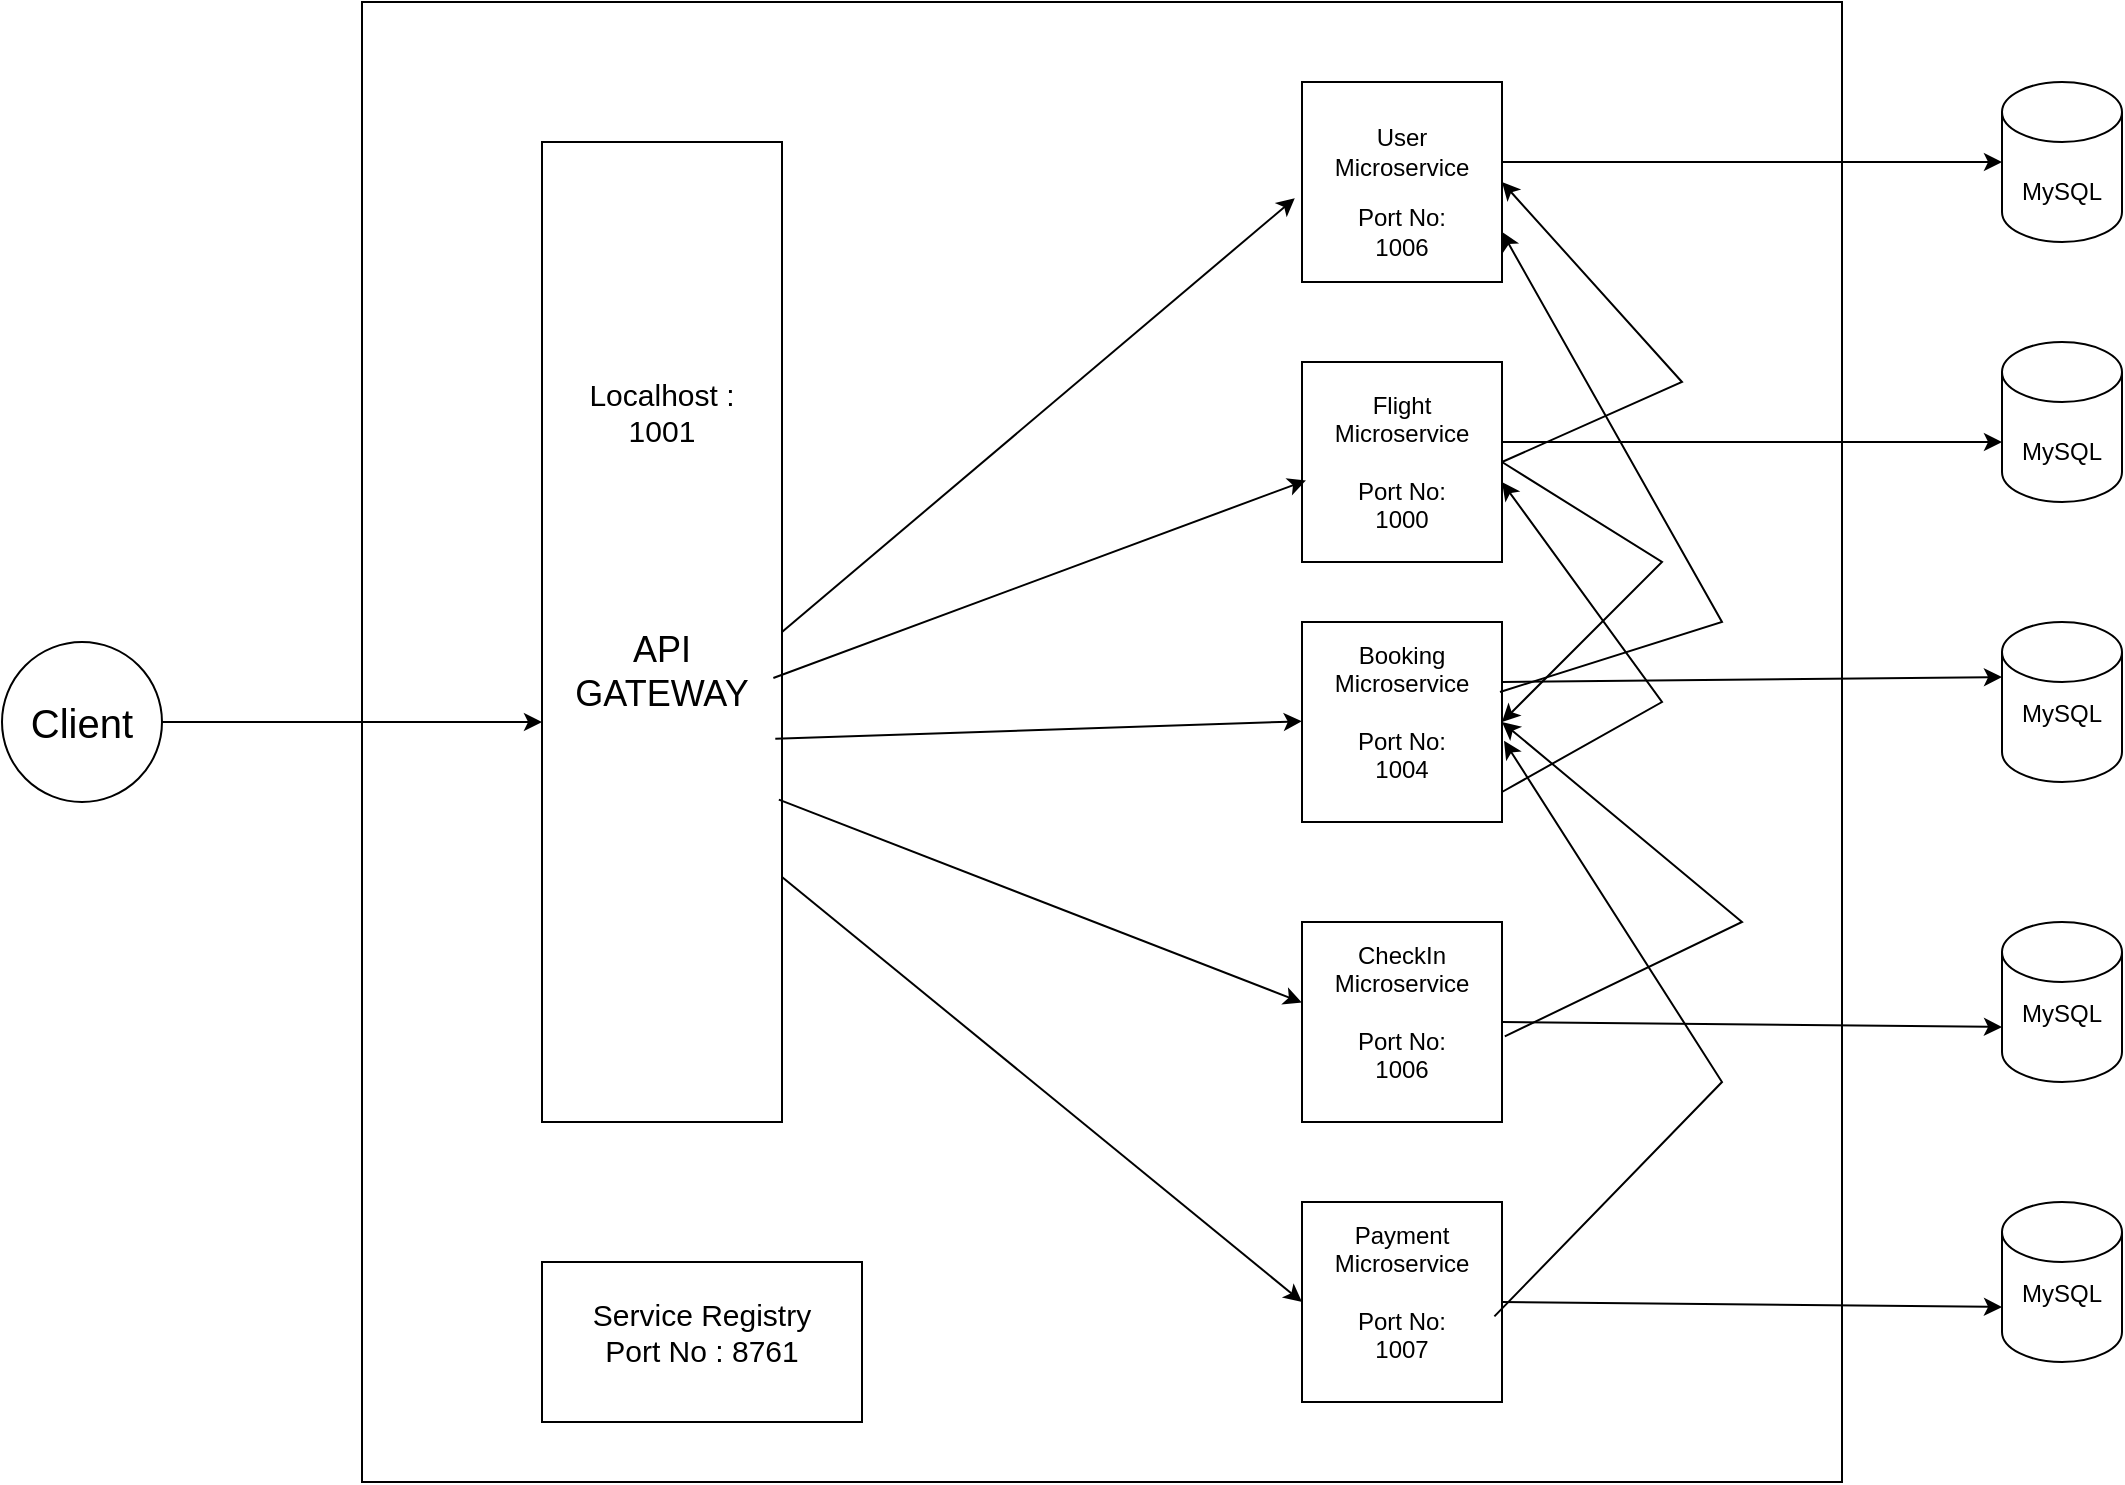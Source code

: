 <mxfile version="26.2.12">
  <diagram id="prtHgNgQTEPvFCAcTncT" name="Page-1">
    <mxGraphModel dx="2318" dy="813" grid="1" gridSize="2" guides="1" tooltips="1" connect="1" arrows="1" fold="1" page="1" pageScale="1" pageWidth="827" pageHeight="1169" math="0" shadow="0">
      <root>
        <mxCell id="0" />
        <mxCell id="1" parent="0" />
        <mxCell id="14ZoN0ZYB_wwwbcgoB_J-1" value="" style="whiteSpace=wrap;html=1;aspect=fixed;" vertex="1" parent="1">
          <mxGeometry x="160" y="40" width="740" height="740" as="geometry" />
        </mxCell>
        <mxCell id="14ZoN0ZYB_wwwbcgoB_J-2" value="" style="whiteSpace=wrap;html=1;aspect=fixed;" vertex="1" parent="1">
          <mxGeometry x="630" y="80" width="100" height="100" as="geometry" />
        </mxCell>
        <mxCell id="14ZoN0ZYB_wwwbcgoB_J-3" value="" style="whiteSpace=wrap;html=1;aspect=fixed;" vertex="1" parent="1">
          <mxGeometry x="630" y="220" width="100" height="100" as="geometry" />
        </mxCell>
        <mxCell id="14ZoN0ZYB_wwwbcgoB_J-4" value="" style="whiteSpace=wrap;html=1;aspect=fixed;" vertex="1" parent="1">
          <mxGeometry x="630" y="350" width="100" height="100" as="geometry" />
        </mxCell>
        <mxCell id="14ZoN0ZYB_wwwbcgoB_J-5" value="" style="whiteSpace=wrap;html=1;aspect=fixed;" vertex="1" parent="1">
          <mxGeometry x="630" y="500" width="100" height="100" as="geometry" />
        </mxCell>
        <mxCell id="14ZoN0ZYB_wwwbcgoB_J-6" value="" style="whiteSpace=wrap;html=1;aspect=fixed;" vertex="1" parent="1">
          <mxGeometry x="630" y="640" width="100" height="100" as="geometry" />
        </mxCell>
        <mxCell id="14ZoN0ZYB_wwwbcgoB_J-9" value="&lt;div&gt;User&lt;/div&gt;&lt;div&gt;Microservice&lt;/div&gt;" style="text;html=1;align=center;verticalAlign=middle;whiteSpace=wrap;rounded=0;" vertex="1" parent="1">
          <mxGeometry x="650" y="100" width="60" height="30" as="geometry" />
        </mxCell>
        <mxCell id="14ZoN0ZYB_wwwbcgoB_J-10" value="Port No: 1006" style="text;html=1;align=center;verticalAlign=middle;whiteSpace=wrap;rounded=0;" vertex="1" parent="1">
          <mxGeometry x="650" y="140" width="60" height="30" as="geometry" />
        </mxCell>
        <mxCell id="14ZoN0ZYB_wwwbcgoB_J-11" value="&lt;div&gt;Flight&lt;/div&gt;&lt;div&gt;Microservice&lt;/div&gt;&lt;div&gt;&lt;br&gt;&lt;/div&gt;&lt;div&gt;Port No:&lt;/div&gt;&lt;div&gt;1000&lt;/div&gt;" style="text;html=1;align=center;verticalAlign=middle;whiteSpace=wrap;rounded=0;" vertex="1" parent="1">
          <mxGeometry x="650" y="250" width="60" height="40" as="geometry" />
        </mxCell>
        <mxCell id="14ZoN0ZYB_wwwbcgoB_J-12" value="&lt;div&gt;Booking&lt;/div&gt;&lt;div&gt;Microservice&lt;/div&gt;&lt;div&gt;&lt;br&gt;&lt;/div&gt;&lt;div&gt;Port No:&lt;/div&gt;&lt;div&gt;1004&lt;/div&gt;" style="text;html=1;align=center;verticalAlign=middle;whiteSpace=wrap;rounded=0;" vertex="1" parent="1">
          <mxGeometry x="650" y="380" width="60" height="30" as="geometry" />
        </mxCell>
        <mxCell id="14ZoN0ZYB_wwwbcgoB_J-13" value="&lt;div&gt;CheckIn &lt;br&gt;&lt;/div&gt;&lt;div&gt;Microservice&lt;/div&gt;&lt;div&gt;&lt;br&gt;&lt;/div&gt;&lt;div&gt;Port No:&lt;/div&gt;&lt;div&gt;1006&lt;/div&gt;" style="text;html=1;align=center;verticalAlign=middle;whiteSpace=wrap;rounded=0;" vertex="1" parent="1">
          <mxGeometry x="650" y="530" width="60" height="30" as="geometry" />
        </mxCell>
        <mxCell id="14ZoN0ZYB_wwwbcgoB_J-14" value="&lt;div&gt;Payment&lt;/div&gt;&lt;div&gt;Microservice&lt;/div&gt;&lt;div&gt;&lt;br&gt;&lt;/div&gt;&lt;div&gt;Port No:&lt;/div&gt;&lt;div&gt;1007&lt;/div&gt;" style="text;html=1;align=center;verticalAlign=middle;whiteSpace=wrap;rounded=0;" vertex="1" parent="1">
          <mxGeometry x="650" y="670" width="60" height="30" as="geometry" />
        </mxCell>
        <mxCell id="14ZoN0ZYB_wwwbcgoB_J-25" value="" style="endArrow=classic;html=1;rounded=0;exitX=1;exitY=0.5;exitDx=0;exitDy=0;entryX=1;entryY=0.5;entryDx=0;entryDy=0;" edge="1" parent="1" source="14ZoN0ZYB_wwwbcgoB_J-3" target="14ZoN0ZYB_wwwbcgoB_J-2">
          <mxGeometry width="50" height="50" relative="1" as="geometry">
            <mxPoint x="500" y="410" as="sourcePoint" />
            <mxPoint x="550" y="360" as="targetPoint" />
            <Array as="points">
              <mxPoint x="820" y="230" />
            </Array>
          </mxGeometry>
        </mxCell>
        <mxCell id="14ZoN0ZYB_wwwbcgoB_J-26" value="" style="endArrow=classic;html=1;rounded=0;exitX=0.962;exitY=0.572;exitDx=0;exitDy=0;exitPerimeter=0;entryX=1.01;entryY=0.594;entryDx=0;entryDy=0;entryPerimeter=0;" edge="1" parent="1" source="14ZoN0ZYB_wwwbcgoB_J-6" target="14ZoN0ZYB_wwwbcgoB_J-4">
          <mxGeometry width="50" height="50" relative="1" as="geometry">
            <mxPoint x="500" y="430" as="sourcePoint" />
            <mxPoint x="550" y="380" as="targetPoint" />
            <Array as="points">
              <mxPoint x="840" y="580" />
            </Array>
          </mxGeometry>
        </mxCell>
        <mxCell id="14ZoN0ZYB_wwwbcgoB_J-27" value="" style="endArrow=classic;html=1;rounded=0;entryX=1;entryY=0.5;entryDx=0;entryDy=0;exitX=1;exitY=0.5;exitDx=0;exitDy=0;" edge="1" parent="1" source="14ZoN0ZYB_wwwbcgoB_J-3" target="14ZoN0ZYB_wwwbcgoB_J-4">
          <mxGeometry width="50" height="50" relative="1" as="geometry">
            <mxPoint x="500" y="430" as="sourcePoint" />
            <mxPoint x="550" y="380" as="targetPoint" />
            <Array as="points">
              <mxPoint x="810" y="320" />
            </Array>
          </mxGeometry>
        </mxCell>
        <mxCell id="14ZoN0ZYB_wwwbcgoB_J-28" value="" style="endArrow=classic;html=1;rounded=0;exitX=1;exitY=0.85;exitDx=0;exitDy=0;exitPerimeter=0;" edge="1" parent="1" source="14ZoN0ZYB_wwwbcgoB_J-4">
          <mxGeometry width="50" height="50" relative="1" as="geometry">
            <mxPoint x="530" y="430" as="sourcePoint" />
            <mxPoint x="730" y="280" as="targetPoint" />
            <Array as="points">
              <mxPoint x="810" y="390" />
            </Array>
          </mxGeometry>
        </mxCell>
        <mxCell id="14ZoN0ZYB_wwwbcgoB_J-29" value="" style="endArrow=classic;html=1;rounded=0;exitX=0.99;exitY=0.35;exitDx=0;exitDy=0;exitPerimeter=0;entryX=1;entryY=0.75;entryDx=0;entryDy=0;" edge="1" parent="1" source="14ZoN0ZYB_wwwbcgoB_J-4" target="14ZoN0ZYB_wwwbcgoB_J-2">
          <mxGeometry width="50" height="50" relative="1" as="geometry">
            <mxPoint x="530" y="320" as="sourcePoint" />
            <mxPoint x="580" y="270" as="targetPoint" />
            <Array as="points">
              <mxPoint x="840" y="350" />
            </Array>
          </mxGeometry>
        </mxCell>
        <mxCell id="14ZoN0ZYB_wwwbcgoB_J-30" value="" style="endArrow=classic;html=1;rounded=0;exitX=1.014;exitY=0.572;exitDx=0;exitDy=0;exitPerimeter=0;entryX=1;entryY=0.5;entryDx=0;entryDy=0;" edge="1" parent="1" source="14ZoN0ZYB_wwwbcgoB_J-5" target="14ZoN0ZYB_wwwbcgoB_J-4">
          <mxGeometry width="50" height="50" relative="1" as="geometry">
            <mxPoint x="530" y="460" as="sourcePoint" />
            <mxPoint x="580" y="410" as="targetPoint" />
            <Array as="points">
              <mxPoint x="850" y="500" />
            </Array>
          </mxGeometry>
        </mxCell>
        <mxCell id="14ZoN0ZYB_wwwbcgoB_J-32" value="" style="rounded=0;whiteSpace=wrap;html=1;direction=south;" vertex="1" parent="1">
          <mxGeometry x="250" y="110" width="120" height="490" as="geometry" />
        </mxCell>
        <mxCell id="14ZoN0ZYB_wwwbcgoB_J-34" value="&lt;div&gt;&lt;font style=&quot;font-size: 18px;&quot;&gt;API&lt;/font&gt;&lt;/div&gt;&lt;div&gt;&lt;font style=&quot;font-size: 18px;&quot;&gt;GATEWAY&lt;/font&gt;&lt;/div&gt;" style="text;html=1;align=center;verticalAlign=middle;whiteSpace=wrap;rounded=0;" vertex="1" parent="1">
          <mxGeometry x="280" y="360" width="60" height="30" as="geometry" />
        </mxCell>
        <mxCell id="14ZoN0ZYB_wwwbcgoB_J-35" value="&lt;font style=&quot;font-size: 15px;&quot;&gt;Localhost :&lt;br&gt;1001&lt;/font&gt;" style="text;html=1;align=center;verticalAlign=middle;whiteSpace=wrap;rounded=0;" vertex="1" parent="1">
          <mxGeometry x="270" y="230" width="80" height="30" as="geometry" />
        </mxCell>
        <mxCell id="14ZoN0ZYB_wwwbcgoB_J-37" value="" style="rounded=0;whiteSpace=wrap;html=1;" vertex="1" parent="1">
          <mxGeometry x="250" y="670" width="160" height="80" as="geometry" />
        </mxCell>
        <mxCell id="14ZoN0ZYB_wwwbcgoB_J-38" value="&lt;font style=&quot;font-size: 15px;&quot;&gt;Service Registry&lt;br&gt;Port No : 8761&lt;/font&gt;" style="text;html=1;align=center;verticalAlign=middle;whiteSpace=wrap;rounded=0;" vertex="1" parent="1">
          <mxGeometry x="270" y="690" width="120" height="30" as="geometry" />
        </mxCell>
        <mxCell id="14ZoN0ZYB_wwwbcgoB_J-39" value="" style="endArrow=classic;html=1;rounded=0;exitX=0.5;exitY=0;exitDx=0;exitDy=0;entryX=-0.036;entryY=0.581;entryDx=0;entryDy=0;entryPerimeter=0;" edge="1" parent="1" source="14ZoN0ZYB_wwwbcgoB_J-32" target="14ZoN0ZYB_wwwbcgoB_J-2">
          <mxGeometry width="50" height="50" relative="1" as="geometry">
            <mxPoint x="460" y="370" as="sourcePoint" />
            <mxPoint x="510" y="320" as="targetPoint" />
          </mxGeometry>
        </mxCell>
        <mxCell id="14ZoN0ZYB_wwwbcgoB_J-40" value="" style="endArrow=classic;html=1;rounded=0;exitX=0.547;exitY=0.036;exitDx=0;exitDy=0;exitPerimeter=0;entryX=0.02;entryY=0.592;entryDx=0;entryDy=0;entryPerimeter=0;" edge="1" parent="1" source="14ZoN0ZYB_wwwbcgoB_J-32" target="14ZoN0ZYB_wwwbcgoB_J-3">
          <mxGeometry width="50" height="50" relative="1" as="geometry">
            <mxPoint x="460" y="370" as="sourcePoint" />
            <mxPoint x="510" y="320" as="targetPoint" />
          </mxGeometry>
        </mxCell>
        <mxCell id="14ZoN0ZYB_wwwbcgoB_J-41" value="" style="endArrow=classic;html=1;rounded=0;exitX=0.609;exitY=0.028;exitDx=0;exitDy=0;exitPerimeter=0;entryX=0.635;entryY=0.486;entryDx=0;entryDy=0;entryPerimeter=0;" edge="1" parent="1" source="14ZoN0ZYB_wwwbcgoB_J-32" target="14ZoN0ZYB_wwwbcgoB_J-1">
          <mxGeometry width="50" height="50" relative="1" as="geometry">
            <mxPoint x="460" y="370" as="sourcePoint" />
            <mxPoint x="510" y="320" as="targetPoint" />
          </mxGeometry>
        </mxCell>
        <mxCell id="14ZoN0ZYB_wwwbcgoB_J-42" value="" style="endArrow=classic;html=1;rounded=0;exitX=0.671;exitY=0.013;exitDx=0;exitDy=0;exitPerimeter=0;entryX=0.635;entryY=0.676;entryDx=0;entryDy=0;entryPerimeter=0;" edge="1" parent="1" source="14ZoN0ZYB_wwwbcgoB_J-32" target="14ZoN0ZYB_wwwbcgoB_J-1">
          <mxGeometry width="50" height="50" relative="1" as="geometry">
            <mxPoint x="460" y="440" as="sourcePoint" />
            <mxPoint x="510" y="390" as="targetPoint" />
          </mxGeometry>
        </mxCell>
        <mxCell id="14ZoN0ZYB_wwwbcgoB_J-43" value="" style="endArrow=classic;html=1;rounded=0;exitX=0.75;exitY=0;exitDx=0;exitDy=0;entryX=0;entryY=0.5;entryDx=0;entryDy=0;" edge="1" parent="1" source="14ZoN0ZYB_wwwbcgoB_J-32" target="14ZoN0ZYB_wwwbcgoB_J-6">
          <mxGeometry width="50" height="50" relative="1" as="geometry">
            <mxPoint x="460" y="440" as="sourcePoint" />
            <mxPoint x="510" y="390" as="targetPoint" />
          </mxGeometry>
        </mxCell>
        <mxCell id="14ZoN0ZYB_wwwbcgoB_J-44" value="&lt;font style=&quot;font-size: 20px;&quot;&gt;Client&lt;/font&gt;" style="ellipse;whiteSpace=wrap;html=1;aspect=fixed;" vertex="1" parent="1">
          <mxGeometry x="-20" y="360" width="80" height="80" as="geometry" />
        </mxCell>
        <mxCell id="14ZoN0ZYB_wwwbcgoB_J-45" value="" style="endArrow=classic;html=1;rounded=0;exitX=1;exitY=0.5;exitDx=0;exitDy=0;" edge="1" parent="1" source="14ZoN0ZYB_wwwbcgoB_J-44">
          <mxGeometry width="50" height="50" relative="1" as="geometry">
            <mxPoint x="350" y="450" as="sourcePoint" />
            <mxPoint x="250" y="400" as="targetPoint" />
          </mxGeometry>
        </mxCell>
        <mxCell id="14ZoN0ZYB_wwwbcgoB_J-46" value="" style="shape=cylinder3;whiteSpace=wrap;html=1;boundedLbl=1;backgroundOutline=1;size=15;" vertex="1" parent="1">
          <mxGeometry x="980" y="80" width="60" height="80" as="geometry" />
        </mxCell>
        <mxCell id="14ZoN0ZYB_wwwbcgoB_J-47" value="" style="shape=cylinder3;whiteSpace=wrap;html=1;boundedLbl=1;backgroundOutline=1;size=15;" vertex="1" parent="1">
          <mxGeometry x="980" y="210" width="60" height="80" as="geometry" />
        </mxCell>
        <mxCell id="14ZoN0ZYB_wwwbcgoB_J-48" value="&#xa;MySQL&#xa;&#xa;" style="shape=cylinder3;whiteSpace=wrap;html=1;boundedLbl=1;backgroundOutline=1;size=15;" vertex="1" parent="1">
          <mxGeometry x="980" y="350" width="60" height="80" as="geometry" />
        </mxCell>
        <mxCell id="14ZoN0ZYB_wwwbcgoB_J-49" value="&#xa;MySQL&#xa;&#xa;" style="shape=cylinder3;whiteSpace=wrap;html=1;boundedLbl=1;backgroundOutline=1;size=15;" vertex="1" parent="1">
          <mxGeometry x="980" y="500" width="60" height="80" as="geometry" />
        </mxCell>
        <mxCell id="14ZoN0ZYB_wwwbcgoB_J-50" value="&#xa;MySQL&#xa;&#xa;" style="shape=cylinder3;whiteSpace=wrap;html=1;boundedLbl=1;backgroundOutline=1;size=15;" vertex="1" parent="1">
          <mxGeometry x="980" y="640" width="60" height="80" as="geometry" />
        </mxCell>
        <mxCell id="14ZoN0ZYB_wwwbcgoB_J-51" value="" style="endArrow=classic;html=1;rounded=0;exitX=1;exitY=0.4;exitDx=0;exitDy=0;exitPerimeter=0;entryX=0;entryY=0.5;entryDx=0;entryDy=0;entryPerimeter=0;" edge="1" parent="1" source="14ZoN0ZYB_wwwbcgoB_J-2" target="14ZoN0ZYB_wwwbcgoB_J-46">
          <mxGeometry width="50" height="50" relative="1" as="geometry">
            <mxPoint x="810" y="360" as="sourcePoint" />
            <mxPoint x="860" y="310" as="targetPoint" />
          </mxGeometry>
        </mxCell>
        <mxCell id="14ZoN0ZYB_wwwbcgoB_J-52" value="" style="endArrow=classic;html=1;rounded=0;exitX=1;exitY=0.4;exitDx=0;exitDy=0;exitPerimeter=0;" edge="1" parent="1" source="14ZoN0ZYB_wwwbcgoB_J-3">
          <mxGeometry width="50" height="50" relative="1" as="geometry">
            <mxPoint x="810" y="360" as="sourcePoint" />
            <mxPoint x="980" y="260" as="targetPoint" />
          </mxGeometry>
        </mxCell>
        <mxCell id="14ZoN0ZYB_wwwbcgoB_J-53" value="" style="endArrow=classic;html=1;rounded=0;entryX=0;entryY=0;entryDx=0;entryDy=27.5;entryPerimeter=0;" edge="1" parent="1" target="14ZoN0ZYB_wwwbcgoB_J-48">
          <mxGeometry width="50" height="50" relative="1" as="geometry">
            <mxPoint x="730" y="380" as="sourcePoint" />
            <mxPoint x="860" y="320" as="targetPoint" />
          </mxGeometry>
        </mxCell>
        <mxCell id="14ZoN0ZYB_wwwbcgoB_J-54" value="" style="endArrow=classic;html=1;rounded=0;exitX=1;exitY=0.5;exitDx=0;exitDy=0;entryX=0;entryY=0;entryDx=0;entryDy=52.5;entryPerimeter=0;" edge="1" parent="1" source="14ZoN0ZYB_wwwbcgoB_J-5" target="14ZoN0ZYB_wwwbcgoB_J-49">
          <mxGeometry width="50" height="50" relative="1" as="geometry">
            <mxPoint x="810" y="530" as="sourcePoint" />
            <mxPoint x="860" y="480" as="targetPoint" />
          </mxGeometry>
        </mxCell>
        <mxCell id="14ZoN0ZYB_wwwbcgoB_J-55" value="" style="endArrow=classic;html=1;rounded=0;exitX=1;exitY=0.5;exitDx=0;exitDy=0;entryX=0;entryY=0;entryDx=0;entryDy=52.5;entryPerimeter=0;" edge="1" parent="1" source="14ZoN0ZYB_wwwbcgoB_J-6" target="14ZoN0ZYB_wwwbcgoB_J-50">
          <mxGeometry width="50" height="50" relative="1" as="geometry">
            <mxPoint x="810" y="480" as="sourcePoint" />
            <mxPoint x="860" y="430" as="targetPoint" />
          </mxGeometry>
        </mxCell>
        <mxCell id="14ZoN0ZYB_wwwbcgoB_J-56" value="MySQL" style="text;html=1;align=center;verticalAlign=middle;whiteSpace=wrap;rounded=0;" vertex="1" parent="1">
          <mxGeometry x="980" y="120" width="60" height="30" as="geometry" />
        </mxCell>
        <mxCell id="14ZoN0ZYB_wwwbcgoB_J-57" value="MySQL" style="text;html=1;align=center;verticalAlign=middle;whiteSpace=wrap;rounded=0;" vertex="1" parent="1">
          <mxGeometry x="980" y="250" width="60" height="30" as="geometry" />
        </mxCell>
      </root>
    </mxGraphModel>
  </diagram>
</mxfile>

